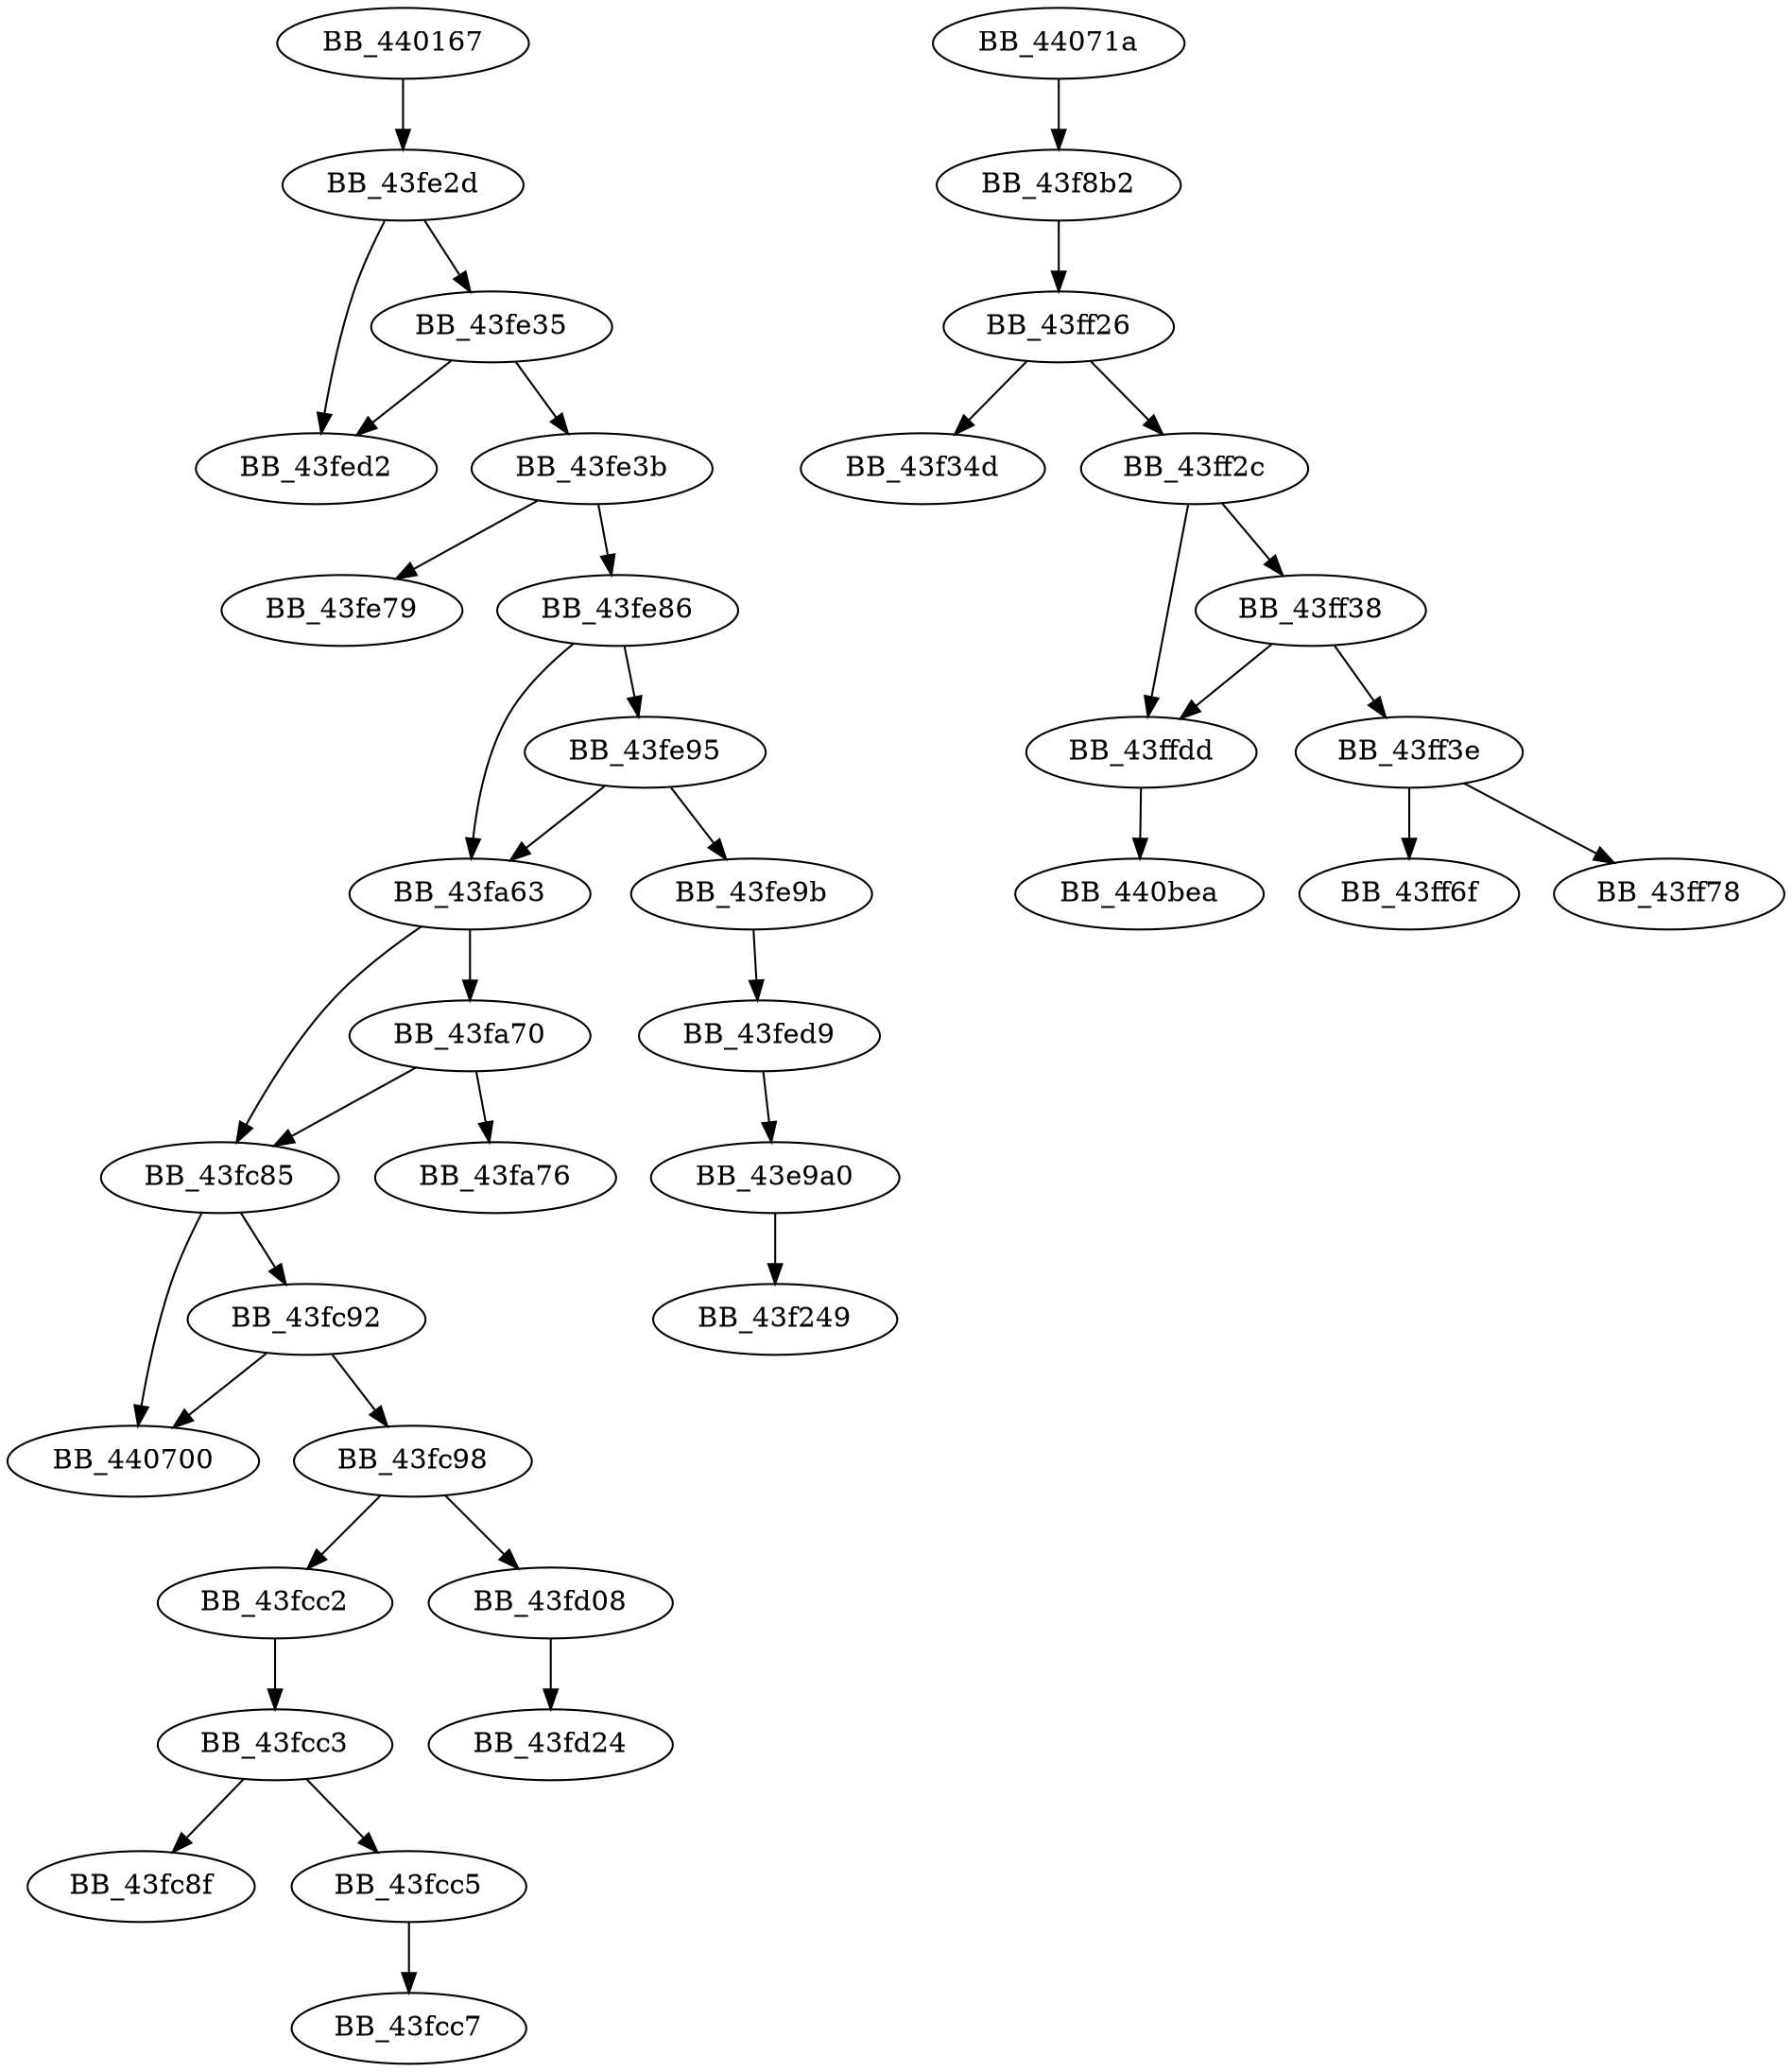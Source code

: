 DiGraph sub_440167{
BB_43e9a0->BB_43f249
BB_43f8b2->BB_43ff26
BB_43fa63->BB_43fa70
BB_43fa63->BB_43fc85
BB_43fa70->BB_43fa76
BB_43fa70->BB_43fc85
BB_43fc85->BB_43fc92
BB_43fc85->BB_440700
BB_43fc92->BB_43fc98
BB_43fc92->BB_440700
BB_43fc98->BB_43fcc2
BB_43fc98->BB_43fd08
BB_43fcc2->BB_43fcc3
BB_43fcc3->BB_43fc8f
BB_43fcc3->BB_43fcc5
BB_43fcc5->BB_43fcc7
BB_43fd08->BB_43fd24
BB_43fe2d->BB_43fe35
BB_43fe2d->BB_43fed2
BB_43fe35->BB_43fe3b
BB_43fe35->BB_43fed2
BB_43fe3b->BB_43fe79
BB_43fe3b->BB_43fe86
BB_43fe86->BB_43fa63
BB_43fe86->BB_43fe95
BB_43fe95->BB_43fa63
BB_43fe95->BB_43fe9b
BB_43fe9b->BB_43fed9
BB_43fed9->BB_43e9a0
BB_43ff26->BB_43f34d
BB_43ff26->BB_43ff2c
BB_43ff2c->BB_43ff38
BB_43ff2c->BB_43ffdd
BB_43ff38->BB_43ff3e
BB_43ff38->BB_43ffdd
BB_43ff3e->BB_43ff6f
BB_43ff3e->BB_43ff78
BB_43ffdd->BB_440bea
BB_440167->BB_43fe2d
BB_44071a->BB_43f8b2
}
